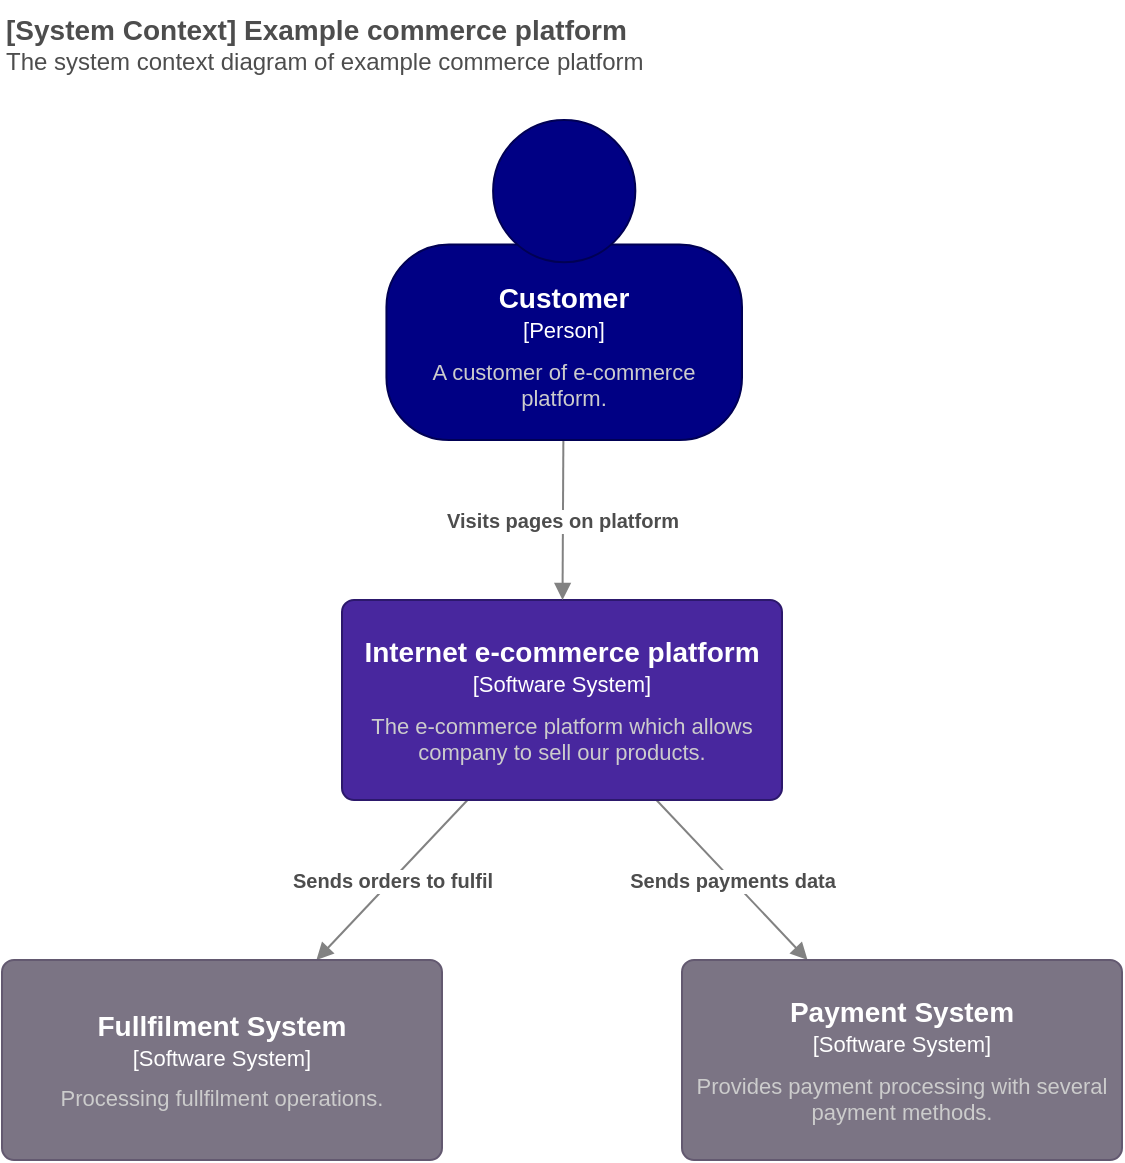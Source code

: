 <mxfile version="14.4.3" type="device"><diagram id="n0QW3aJL-TVx3lE8FCh0" name="C1"><mxGraphModel dx="1024" dy="592" grid="1" gridSize="10" guides="1" tooltips="1" connect="1" arrows="1" fold="1" page="1" pageScale="1" pageWidth="827" pageHeight="1169" math="0" shadow="0"><root><mxCell id="0"/><mxCell id="1" parent="0"/><object label="&lt;div&gt;&lt;font color=&quot;#4D4D4D&quot;&gt;&lt;b&gt;&lt;font style=&quot;font-size: 14px&quot;&gt;[System Context] %A_C1_DIAGRAM_NAME%&lt;br&gt;&lt;/font&gt;&lt;/b&gt;&lt;/font&gt;&lt;/div&gt;&lt;div&gt;&lt;font style=&quot;font-size: 12px&quot; color=&quot;#4D4D4D&quot;&gt;%B_C1_DIAGRAM_DESCRIPTION%&lt;br&gt;&lt;/font&gt;&lt;/div&gt;" A_C1_DIAGRAM_NAME="Example commerce platform" B_C1_DIAGRAM_DESCRIPTION="The system context diagram of example commerce platform" placeholders="1" id="Q0tZGbuuwpPu73NmR0lf-1"><mxCell style="text;html=1;strokeColor=none;fillColor=none;align=left;verticalAlign=top;whiteSpace=wrap;rounded=0;metaEdit=1;allowArrows=0;resizable=1;fontFamily=Helvetica;fontSize=11;fontColor=#404040;" parent="1" vertex="1"><mxGeometry x="40" y="40" width="370" height="40" as="geometry"/></mxCell></object><object label="&lt;div&gt;&lt;b&gt;%A_DESCRIPTION%&lt;/b&gt;&lt;br&gt;&lt;/div&gt;" placeholders="1" A_DESCRIPTION="Sends payments data" id="Q0tZGbuuwpPu73NmR0lf-2"><mxCell style="endArrow=block;html=1;fontSize=10;fontColor=#4D4D4D;strokeWidth=1;endFill=1;strokeColor=#828282;elbow=vertical;metaEdit=1;backgroundOutline=0;editable=1;" parent="1" source="Q0tZGbuuwpPu73NmR0lf-4" target="Q0tZGbuuwpPu73NmR0lf-7" edge="1"><mxGeometry width="50" height="50" relative="1" as="geometry"><mxPoint x="391.112" y="440" as="sourcePoint"/><mxPoint x="430.202" y="560" as="targetPoint"/></mxGeometry></mxCell></object><object label="&lt;div&gt;&lt;b&gt;%A_DESCRIPTION%&lt;/b&gt;&lt;br&gt;&lt;/div&gt;" placeholders="1" A_DESCRIPTION="Sends orders to fulfil" id="Q0tZGbuuwpPu73NmR0lf-3"><mxCell style="endArrow=block;html=1;fontSize=10;fontColor=#4D4D4D;strokeWidth=1;endFill=1;strokeColor=#828282;elbow=vertical;metaEdit=1;backgroundOutline=0;editable=1;" parent="1" source="Q0tZGbuuwpPu73NmR0lf-4" target="Q0tZGbuuwpPu73NmR0lf-6" edge="1"><mxGeometry width="50" height="50" relative="1" as="geometry"><mxPoint x="298.89" y="440" as="sourcePoint"/><mxPoint x="235.803" y="520" as="targetPoint"/></mxGeometry></mxCell></object><object label="&lt;font style=&quot;font-size: 14px&quot;&gt;&lt;b&gt;%A_NAME%&lt;/b&gt;&lt;/font&gt;&lt;br&gt;&lt;div&gt;&lt;font style=&quot;font-size: 11px&quot;&gt;[Software System]&lt;/font&gt;&lt;/div&gt;&lt;div style=&quot;font-size: 6px&quot;&gt;&lt;br&gt;&lt;/div&gt;&lt;div style=&quot;font-size: 11px&quot;&gt;&lt;font color=&quot;#CCCCCC&quot;&gt;%B_DESCRIPTION%&lt;/font&gt;&lt;/div&gt;" placeholders="1" A_NAME="Internet e-commerce platform" B_DESCRIPTION="The e-commerce platform which allows company to sell our products." id="Q0tZGbuuwpPu73NmR0lf-4"><mxCell style="rounded=1;whiteSpace=wrap;html=1;fontColor=#ffffff;arcSize=6;metaEdit=1;points=[[0.25,0,0],[0.5,0,0],[0.75,0,0],[1,0.25,0],[1,0.5,0],[1,0.75,0],[0.75,1,0],[0.5,1,0],[0.25,1,0],[0,0.75,0],[0,0.5,0],[0,0.25,0]];resizable=0;editable=1;fillColor=#48279E;strokeColor=#2C186C;movableLabel=0;allowArrows=0;rotatable=0;imageWidth=24;spacing=5;" parent="1" vertex="1"><mxGeometry x="210" y="340" width="220" height="100" as="geometry"/></mxCell></object><object label="&lt;div&gt;&lt;b&gt;%A_DESCRIPTION%&lt;/b&gt;&lt;br&gt;&lt;/div&gt;" placeholders="1" A_DESCRIPTION="Visits pages on platform" id="Q0tZGbuuwpPu73NmR0lf-5"><mxCell style="endArrow=block;html=1;fontSize=10;fontColor=#4D4D4D;strokeWidth=1;endFill=1;strokeColor=#828282;elbow=vertical;metaEdit=1;backgroundOutline=0;editable=1;" parent="1" source="Q0tZGbuuwpPu73NmR0lf-8" target="Q0tZGbuuwpPu73NmR0lf-4" edge="1"><mxGeometry width="50" height="50" relative="1" as="geometry"><mxPoint x="328.89" y="260" as="sourcePoint"/><mxPoint x="704" y="260" as="targetPoint"/></mxGeometry></mxCell></object><object label="&lt;font style=&quot;font-size: 14px&quot;&gt;&lt;b&gt;%A_NAME%&lt;/b&gt;&lt;/font&gt;&lt;br&gt;&lt;div&gt;&lt;font style=&quot;font-size: 11px&quot;&gt;[Software System]&lt;/font&gt;&lt;/div&gt;&lt;div style=&quot;font-size: 6px&quot;&gt;&lt;br&gt;&lt;/div&gt;&lt;div style=&quot;font-size: 11px&quot;&gt;&lt;font color=&quot;#CCCCCC&quot;&gt;%B_DESCRIPTION%&lt;/font&gt;&lt;/div&gt;" placeholders="1" A_NAME="Fullfilment System" B_DESCRIPTION="Processing fullfilment operations." id="Q0tZGbuuwpPu73NmR0lf-6"><mxCell style="rounded=1;whiteSpace=wrap;html=1;fontColor=#ffffff;arcSize=6;metaEdit=1;points=[[0.25,0,0],[0.5,0,0],[0.75,0,0],[1,0.25,0],[1,0.5,0],[1,0.75,0],[0.75,1,0],[0.5,1,0],[0.25,1,0],[0,0.75,0],[0,0.5,0],[0,0.25,0]];resizable=0;editable=1;fillColor=#7b7484;strokeColor=#635970;movableLabel=0;allowArrows=0;rotatable=0;imageWidth=24;spacing=5;" parent="1" vertex="1"><mxGeometry x="40" y="520" width="220" height="100" as="geometry"/></mxCell></object><object label="&lt;font style=&quot;font-size: 14px&quot;&gt;&lt;b&gt;%A_NAME%&lt;/b&gt;&lt;/font&gt;&lt;br&gt;&lt;div&gt;&lt;font style=&quot;font-size: 11px&quot;&gt;[Software System]&lt;/font&gt;&lt;/div&gt;&lt;div style=&quot;font-size: 6px&quot;&gt;&lt;br&gt;&lt;/div&gt;&lt;div style=&quot;font-size: 11px&quot;&gt;&lt;font color=&quot;#CCCCCC&quot;&gt;%B_DESCRIPTION%&lt;/font&gt;&lt;/div&gt;" placeholders="1" A_NAME="Payment System" B_DESCRIPTION="Provides payment processing with several payment methods." id="Q0tZGbuuwpPu73NmR0lf-7"><mxCell style="rounded=1;whiteSpace=wrap;html=1;fontColor=#ffffff;arcSize=6;metaEdit=1;points=[[0.25,0,0],[0.5,0,0],[0.75,0,0],[1,0.25,0],[1,0.5,0],[1,0.75,0],[0.75,1,0],[0.5,1,0],[0.25,1,0],[0,0.75,0],[0,0.5,0],[0,0.25,0]];resizable=0;editable=1;fillColor=#7b7484;strokeColor=#635970;movableLabel=0;allowArrows=0;rotatable=0;imageWidth=24;spacing=5;" parent="1" vertex="1"><mxGeometry x="380" y="520" width="220" height="100" as="geometry"/></mxCell></object><object label="&lt;font style=&quot;font-size: 14px&quot;&gt;&lt;b&gt;%A_NAME%&lt;/b&gt;&lt;/font&gt;&lt;br&gt;&lt;div&gt;&lt;font style=&quot;font-size: 11px&quot;&gt;[Person]&lt;/font&gt;&lt;/div&gt;&lt;div style=&quot;font-size: 6px&quot;&gt;&lt;br&gt;&lt;/div&gt;&lt;div style=&quot;font-size: 11px&quot;&gt;&lt;font color=&quot;#CCCCCC&quot;&gt;%B_DESCRIPTION%&lt;/font&gt;&lt;/div&gt;" A_NAME="Customer" B_DESCRIPTION="A customer of e-commerce platform." placeholders="1" id="Q0tZGbuuwpPu73NmR0lf-8"><mxCell style="shape=stencil(tVTRTsQgEPwaHq+hoPZeTdX/QLpnN9dCA5i78+ulXRpF5WL0LunLzMAwC7tlsvW9moAJbtQITD4wIfqTtuNG32wmcN6ayES5J63ecsIHwoInrPwEOhC5wyN0RPvg7B4O2IVkgKYHh2FW5SPj93HN/MlWW2OiA1rjM+WTHs0UmriXH8mMV7d0zClhQjE3jhDApczEMvH0e+PctmouZVxfy5hXIr+L+nLOVzNu/uEs28iUmka2z0rvX5x9Nd2PeRbFzR1bePOm0OfrHNRr3zvt8S1NjhTnb2GHw0ATUSqoEDtutQ7O1APDgJOHj2ruvrRwVs02L2aFf4/9Ld3C0q9lId4B);whiteSpace=wrap;html=1;fillColor=#000084;strokeColor=#000054;rounded=1;fontColor=#ffffff;arcSize=30;allowArrows=0;rotatable=0;spacingTop=65;aspect=fixed;editable=1;metaEdit=1;resizable=0;align=center;verticalAlign=middle;spacing=5;" parent="1" vertex="1"><mxGeometry x="232.22" y="100" width="177.78" height="160" as="geometry"/></mxCell></object></root></mxGraphModel></diagram></mxfile>
